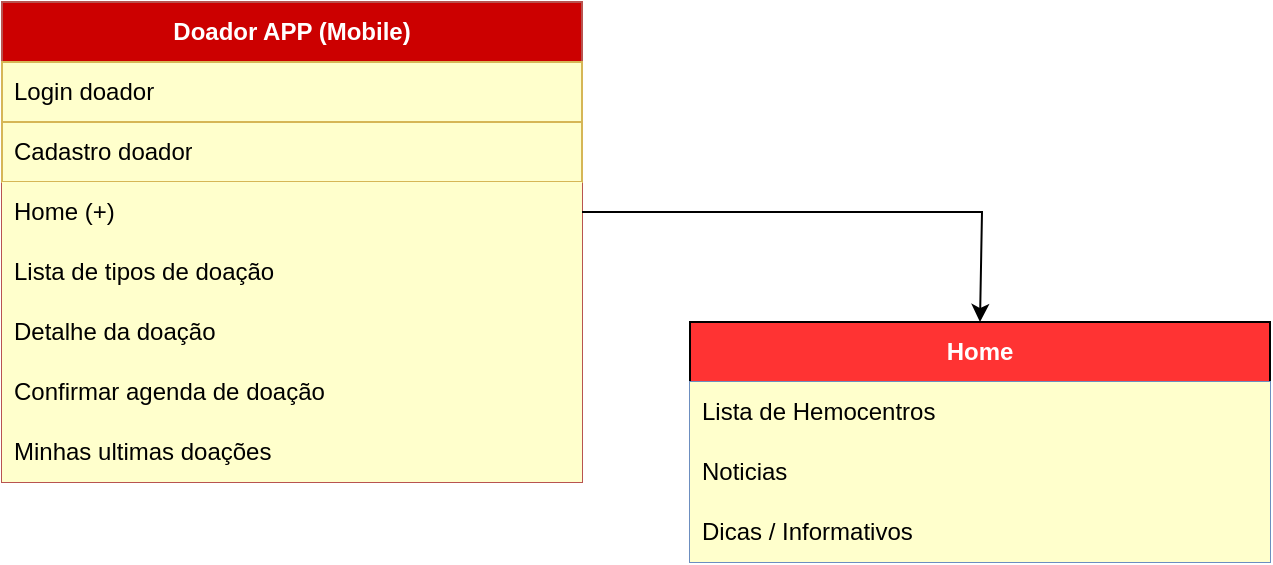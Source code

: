 <mxfile version="24.4.13" type="github">
  <diagram name="Page-1" id="QvE5s0dXJsq5SlCrJO8p">
    <mxGraphModel dx="1434" dy="772" grid="1" gridSize="10" guides="1" tooltips="1" connect="1" arrows="1" fold="1" page="1" pageScale="1" pageWidth="827" pageHeight="1169" math="0" shadow="0">
      <root>
        <mxCell id="0" />
        <mxCell id="1" parent="0" />
        <mxCell id="w-nJKW1LQ8acHbjKGVZW-1" value="Doador APP (Mobile)" style="swimlane;fontStyle=1;childLayout=stackLayout;horizontal=1;startSize=30;horizontalStack=0;resizeParent=1;resizeParentMax=0;resizeLast=0;collapsible=1;marginBottom=0;whiteSpace=wrap;html=1;fillColor=#CC0000;strokeColor=#b85450;fontColor=#ffffff;" vertex="1" parent="1">
          <mxGeometry x="70" y="240" width="290" height="240" as="geometry">
            <mxRectangle x="70" y="240" width="150" height="30" as="alternateBounds" />
          </mxGeometry>
        </mxCell>
        <mxCell id="w-nJKW1LQ8acHbjKGVZW-2" value="Login doador" style="text;strokeColor=#d6b656;fillColor=#FFFFCC;align=left;verticalAlign=middle;spacingLeft=4;spacingRight=4;overflow=hidden;points=[[0,0.5],[1,0.5]];portConstraint=eastwest;rotatable=0;whiteSpace=wrap;html=1;" vertex="1" parent="w-nJKW1LQ8acHbjKGVZW-1">
          <mxGeometry y="30" width="290" height="30" as="geometry" />
        </mxCell>
        <mxCell id="w-nJKW1LQ8acHbjKGVZW-3" value="Cadastro doador" style="text;strokeColor=#d6b656;fillColor=#FFFFCC;align=left;verticalAlign=middle;spacingLeft=4;spacingRight=4;overflow=hidden;points=[[0,0.5],[1,0.5]];portConstraint=eastwest;rotatable=0;whiteSpace=wrap;html=1;" vertex="1" parent="w-nJKW1LQ8acHbjKGVZW-1">
          <mxGeometry y="60" width="290" height="30" as="geometry" />
        </mxCell>
        <mxCell id="w-nJKW1LQ8acHbjKGVZW-4" value="Home (+)&lt;span style=&quot;white-space: pre;&quot;&gt;&#x9;&lt;/span&gt;" style="text;strokeColor=none;fillColor=#FFFFCC;align=left;verticalAlign=middle;spacingLeft=4;spacingRight=4;overflow=hidden;points=[[0,0.5],[1,0.5]];portConstraint=eastwest;rotatable=0;whiteSpace=wrap;html=1;container=0;" vertex="1" parent="w-nJKW1LQ8acHbjKGVZW-1">
          <mxGeometry y="90" width="290" height="30" as="geometry" />
        </mxCell>
        <mxCell id="w-nJKW1LQ8acHbjKGVZW-5" value="Lista de tipos de doação" style="text;strokeColor=none;fillColor=#FFFFCC;align=left;verticalAlign=middle;spacingLeft=4;spacingRight=4;overflow=hidden;points=[[0,0.5],[1,0.5]];portConstraint=eastwest;rotatable=0;whiteSpace=wrap;html=1;" vertex="1" parent="w-nJKW1LQ8acHbjKGVZW-1">
          <mxGeometry y="120" width="290" height="30" as="geometry" />
        </mxCell>
        <mxCell id="w-nJKW1LQ8acHbjKGVZW-6" value="Detalhe da doação" style="text;strokeColor=none;fillColor=#FFFFCC;align=left;verticalAlign=middle;spacingLeft=4;spacingRight=4;overflow=hidden;points=[[0,0.5],[1,0.5]];portConstraint=eastwest;rotatable=0;whiteSpace=wrap;html=1;" vertex="1" parent="w-nJKW1LQ8acHbjKGVZW-1">
          <mxGeometry y="150" width="290" height="30" as="geometry" />
        </mxCell>
        <mxCell id="w-nJKW1LQ8acHbjKGVZW-7" value="Confirmar agenda de doação" style="text;strokeColor=none;fillColor=#FFFFCC;align=left;verticalAlign=middle;spacingLeft=4;spacingRight=4;overflow=hidden;points=[[0,0.5],[1,0.5]];portConstraint=eastwest;rotatable=0;whiteSpace=wrap;html=1;" vertex="1" parent="w-nJKW1LQ8acHbjKGVZW-1">
          <mxGeometry y="180" width="290" height="30" as="geometry" />
        </mxCell>
        <mxCell id="w-nJKW1LQ8acHbjKGVZW-18" value="Minhas ultimas doações" style="text;strokeColor=none;fillColor=#FFFFCC;align=left;verticalAlign=middle;spacingLeft=4;spacingRight=4;overflow=hidden;points=[[0,0.5],[1,0.5]];portConstraint=eastwest;rotatable=0;whiteSpace=wrap;html=1;" vertex="1" parent="w-nJKW1LQ8acHbjKGVZW-1">
          <mxGeometry y="210" width="290" height="30" as="geometry" />
        </mxCell>
        <mxCell id="w-nJKW1LQ8acHbjKGVZW-13" value="Home" style="swimlane;fontStyle=1;childLayout=stackLayout;horizontal=1;startSize=30;horizontalStack=0;resizeParent=1;resizeParentMax=0;resizeLast=0;collapsible=1;marginBottom=0;whiteSpace=wrap;html=1;fillColor=#FF3333;fontColor=#FFFFFF;" vertex="1" parent="1">
          <mxGeometry x="414" y="400" width="290" height="120" as="geometry" />
        </mxCell>
        <mxCell id="w-nJKW1LQ8acHbjKGVZW-12" value="" style="group;movable=1;resizable=1;rotatable=1;deletable=1;editable=1;locked=0;connectable=1;fillColor=#dae8fc;strokeColor=#6c8ebf;" vertex="1" connectable="0" parent="w-nJKW1LQ8acHbjKGVZW-13">
          <mxGeometry y="30" width="290" height="90" as="geometry" />
        </mxCell>
        <mxCell id="w-nJKW1LQ8acHbjKGVZW-8" value="Lista de Hemocentros" style="text;strokeColor=none;fillColor=#FFFFCC;align=left;verticalAlign=middle;spacingLeft=4;spacingRight=4;overflow=hidden;points=[[0,0.5],[1,0.5]];portConstraint=eastwest;rotatable=0;whiteSpace=wrap;html=1;container=0;" vertex="1" parent="w-nJKW1LQ8acHbjKGVZW-12">
          <mxGeometry width="290" height="30" as="geometry" />
        </mxCell>
        <mxCell id="w-nJKW1LQ8acHbjKGVZW-9" value="Noticias&amp;nbsp;" style="text;strokeColor=none;fillColor=#FFFFCC;align=left;verticalAlign=middle;spacingLeft=4;spacingRight=4;overflow=hidden;points=[[0,0.5],[1,0.5]];portConstraint=eastwest;rotatable=0;whiteSpace=wrap;html=1;container=0;" vertex="1" parent="w-nJKW1LQ8acHbjKGVZW-12">
          <mxGeometry y="30" width="290" height="30" as="geometry" />
        </mxCell>
        <mxCell id="w-nJKW1LQ8acHbjKGVZW-10" value="Dicas / Informativos" style="text;strokeColor=none;fillColor=#FFFFCC;align=left;verticalAlign=middle;spacingLeft=4;spacingRight=4;overflow=hidden;points=[[0,0.5],[1,0.5]];portConstraint=eastwest;rotatable=0;whiteSpace=wrap;html=1;container=0;" vertex="1" parent="w-nJKW1LQ8acHbjKGVZW-12">
          <mxGeometry y="60" width="290" height="30" as="geometry" />
        </mxCell>
        <mxCell id="w-nJKW1LQ8acHbjKGVZW-17" value="" style="endArrow=classic;html=1;rounded=0;exitX=1;exitY=0.5;exitDx=0;exitDy=0;entryX=0.5;entryY=0;entryDx=0;entryDy=0;" edge="1" parent="1" source="w-nJKW1LQ8acHbjKGVZW-4" target="w-nJKW1LQ8acHbjKGVZW-13">
          <mxGeometry width="50" height="50" relative="1" as="geometry">
            <mxPoint x="390" y="420" as="sourcePoint" />
            <mxPoint x="440" y="360" as="targetPoint" />
            <Array as="points">
              <mxPoint x="560" y="345" />
            </Array>
          </mxGeometry>
        </mxCell>
      </root>
    </mxGraphModel>
  </diagram>
</mxfile>
